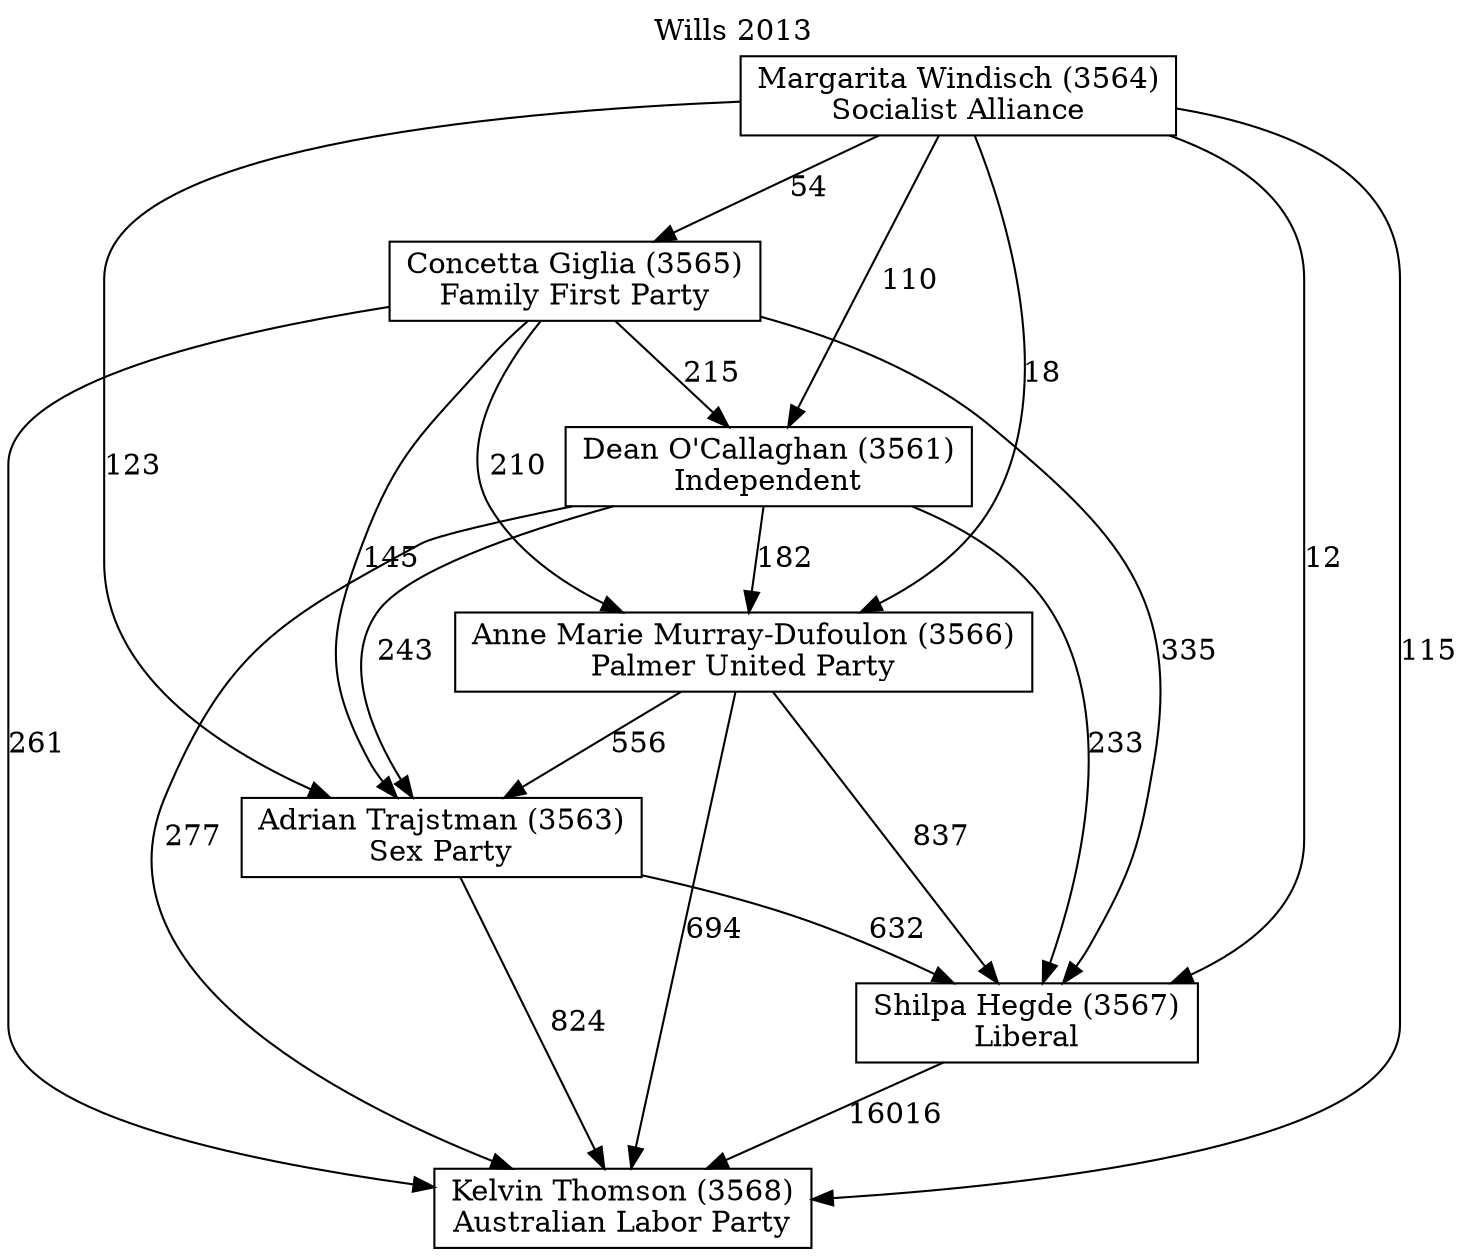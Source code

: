 // House preference flow
digraph "Kelvin Thomson (3568)_Wills_2013" {
	graph [label="Wills 2013" labelloc=t mclimit=10]
	node [shape=box]
	"Adrian Trajstman (3563)" [label="Adrian Trajstman (3563)
Sex Party"]
	"Anne Marie Murray-Dufoulon (3566)" [label="Anne Marie Murray-Dufoulon (3566)
Palmer United Party"]
	"Concetta Giglia (3565)" [label="Concetta Giglia (3565)
Family First Party"]
	"Dean O'Callaghan (3561)" [label="Dean O'Callaghan (3561)
Independent"]
	"Kelvin Thomson (3568)" [label="Kelvin Thomson (3568)
Australian Labor Party"]
	"Margarita Windisch (3564)" [label="Margarita Windisch (3564)
Socialist Alliance"]
	"Shilpa Hegde (3567)" [label="Shilpa Hegde (3567)
Liberal"]
	"Adrian Trajstman (3563)" -> "Kelvin Thomson (3568)" [label=824]
	"Adrian Trajstman (3563)" -> "Shilpa Hegde (3567)" [label=632]
	"Anne Marie Murray-Dufoulon (3566)" -> "Adrian Trajstman (3563)" [label=556]
	"Anne Marie Murray-Dufoulon (3566)" -> "Kelvin Thomson (3568)" [label=694]
	"Anne Marie Murray-Dufoulon (3566)" -> "Shilpa Hegde (3567)" [label=837]
	"Concetta Giglia (3565)" -> "Adrian Trajstman (3563)" [label=145]
	"Concetta Giglia (3565)" -> "Anne Marie Murray-Dufoulon (3566)" [label=210]
	"Concetta Giglia (3565)" -> "Dean O'Callaghan (3561)" [label=215]
	"Concetta Giglia (3565)" -> "Kelvin Thomson (3568)" [label=261]
	"Concetta Giglia (3565)" -> "Shilpa Hegde (3567)" [label=335]
	"Dean O'Callaghan (3561)" -> "Adrian Trajstman (3563)" [label=243]
	"Dean O'Callaghan (3561)" -> "Anne Marie Murray-Dufoulon (3566)" [label=182]
	"Dean O'Callaghan (3561)" -> "Kelvin Thomson (3568)" [label=277]
	"Dean O'Callaghan (3561)" -> "Shilpa Hegde (3567)" [label=233]
	"Margarita Windisch (3564)" -> "Adrian Trajstman (3563)" [label=123]
	"Margarita Windisch (3564)" -> "Anne Marie Murray-Dufoulon (3566)" [label=18]
	"Margarita Windisch (3564)" -> "Concetta Giglia (3565)" [label=54]
	"Margarita Windisch (3564)" -> "Dean O'Callaghan (3561)" [label=110]
	"Margarita Windisch (3564)" -> "Kelvin Thomson (3568)" [label=115]
	"Margarita Windisch (3564)" -> "Shilpa Hegde (3567)" [label=12]
	"Shilpa Hegde (3567)" -> "Kelvin Thomson (3568)" [label=16016]
}
